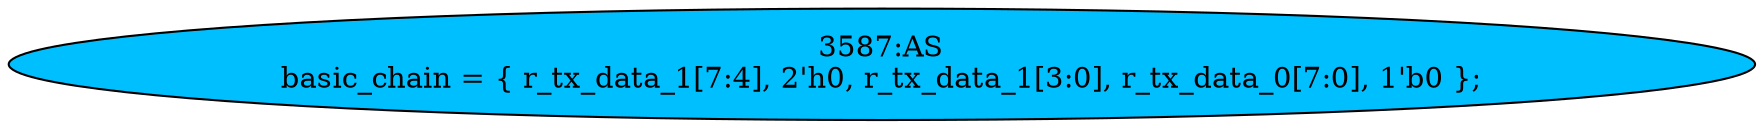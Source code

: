 strict digraph "" {
	node [label="\N"];
	"3587:AS"	 [ast="<pyverilog.vparser.ast.Assign object at 0x7f44f6b2d110>",
		def_var="['basic_chain']",
		fillcolor=deepskyblue,
		label="3587:AS
basic_chain = { r_tx_data_1[7:4], 2'h0, r_tx_data_1[3:0], r_tx_data_0[7:0], 1'b0 };",
		statements="[]",
		style=filled,
		typ=Assign,
		use_var="['r_tx_data_1', 'r_tx_data_1', 'r_tx_data_0']"];
}
